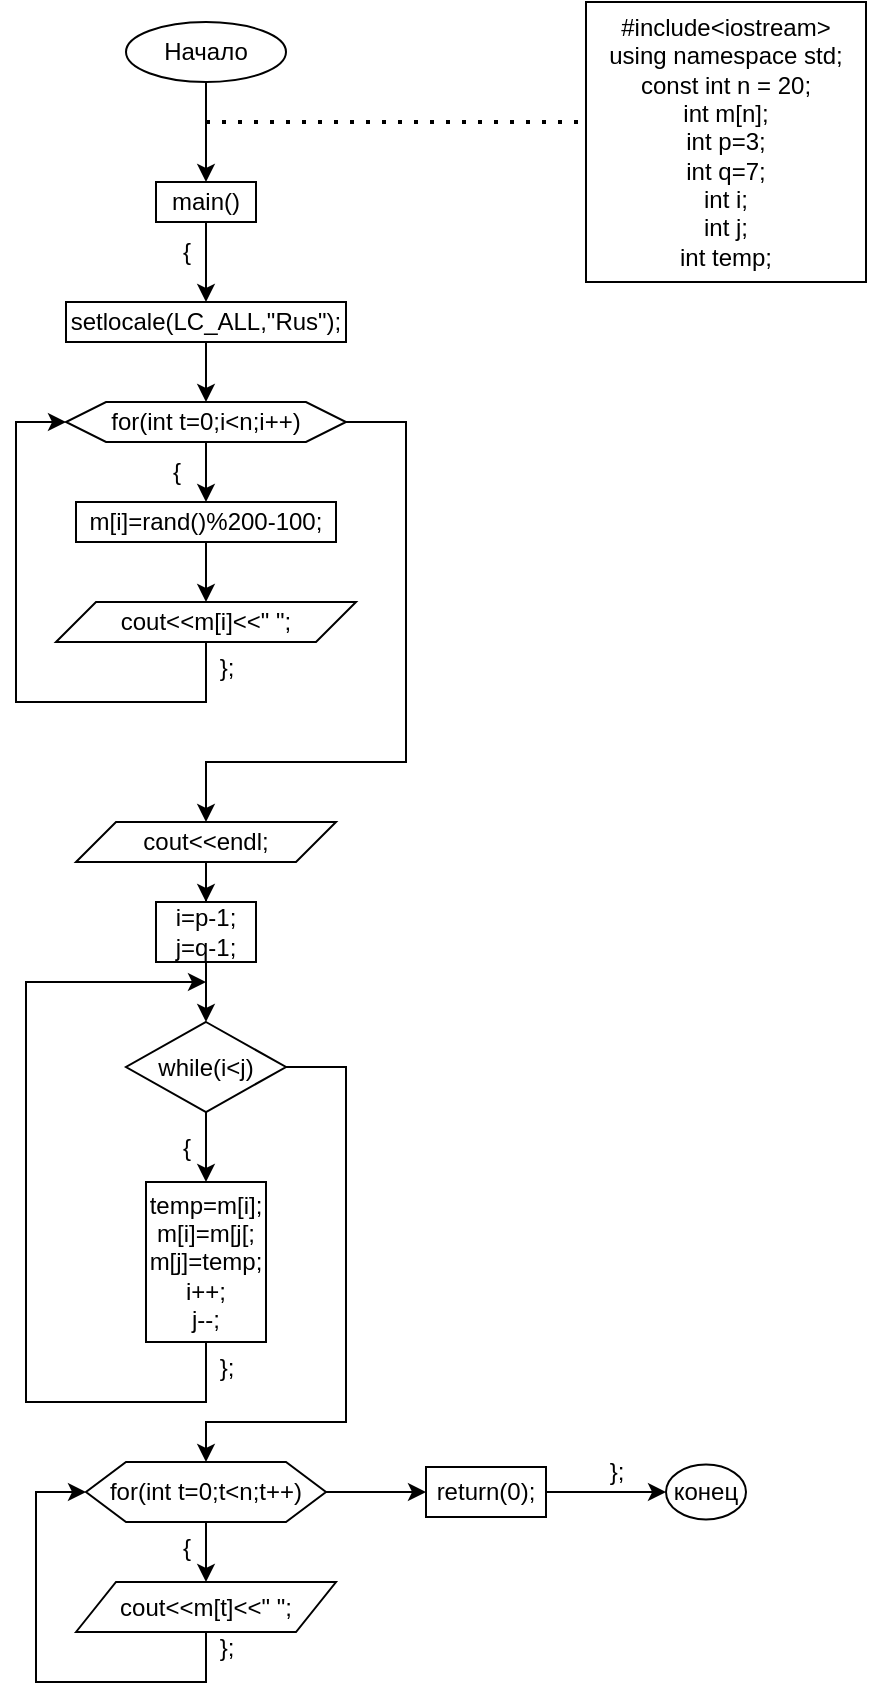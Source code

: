 <mxfile version="22.1.2" type="device">
  <diagram id="C5RBs43oDa-KdzZeNtuy" name="Page-1">
    <mxGraphModel dx="1780" dy="864" grid="1" gridSize="10" guides="1" tooltips="1" connect="1" arrows="1" fold="1" page="1" pageScale="1" pageWidth="827" pageHeight="1169" math="0" shadow="0">
      <root>
        <mxCell id="WIyWlLk6GJQsqaUBKTNV-0" />
        <mxCell id="WIyWlLk6GJQsqaUBKTNV-1" parent="WIyWlLk6GJQsqaUBKTNV-0" />
        <mxCell id="v-dNHV7s0jWdKENIAIiw-3" style="edgeStyle=orthogonalEdgeStyle;rounded=0;orthogonalLoop=1;jettySize=auto;html=1;entryX=0.5;entryY=0;entryDx=0;entryDy=0;" edge="1" parent="WIyWlLk6GJQsqaUBKTNV-1" source="v-dNHV7s0jWdKENIAIiw-1" target="v-dNHV7s0jWdKENIAIiw-2">
          <mxGeometry relative="1" as="geometry" />
        </mxCell>
        <mxCell id="v-dNHV7s0jWdKENIAIiw-1" value="Начало" style="ellipse;whiteSpace=wrap;html=1;" vertex="1" parent="WIyWlLk6GJQsqaUBKTNV-1">
          <mxGeometry x="330" y="20" width="80" height="30" as="geometry" />
        </mxCell>
        <mxCell id="v-dNHV7s0jWdKENIAIiw-7" value="" style="edgeStyle=orthogonalEdgeStyle;rounded=0;orthogonalLoop=1;jettySize=auto;html=1;" edge="1" parent="WIyWlLk6GJQsqaUBKTNV-1" source="v-dNHV7s0jWdKENIAIiw-2" target="v-dNHV7s0jWdKENIAIiw-6">
          <mxGeometry relative="1" as="geometry" />
        </mxCell>
        <mxCell id="v-dNHV7s0jWdKENIAIiw-2" value="main()" style="rounded=0;whiteSpace=wrap;html=1;" vertex="1" parent="WIyWlLk6GJQsqaUBKTNV-1">
          <mxGeometry x="345" y="100" width="50" height="20" as="geometry" />
        </mxCell>
        <mxCell id="v-dNHV7s0jWdKENIAIiw-4" value="" style="endArrow=none;dashed=1;html=1;dashPattern=1 3;strokeWidth=2;rounded=0;" edge="1" parent="WIyWlLk6GJQsqaUBKTNV-1">
          <mxGeometry width="50" height="50" relative="1" as="geometry">
            <mxPoint x="370" y="70" as="sourcePoint" />
            <mxPoint x="560" y="70" as="targetPoint" />
          </mxGeometry>
        </mxCell>
        <mxCell id="v-dNHV7s0jWdKENIAIiw-5" value="#include&amp;lt;iostream&amp;gt;&lt;br&gt;using namespace std;&lt;br&gt;const int n = 20;&lt;br&gt;int m[n];&lt;br&gt;int p=3;&lt;br&gt;int q=7;&lt;br&gt;int i;&lt;br&gt;int j;&lt;br&gt;int temp;" style="whiteSpace=wrap;html=1;aspect=fixed;" vertex="1" parent="WIyWlLk6GJQsqaUBKTNV-1">
          <mxGeometry x="560" y="10" width="140" height="140" as="geometry" />
        </mxCell>
        <mxCell id="v-dNHV7s0jWdKENIAIiw-9" value="" style="edgeStyle=orthogonalEdgeStyle;rounded=0;orthogonalLoop=1;jettySize=auto;html=1;" edge="1" parent="WIyWlLk6GJQsqaUBKTNV-1" source="v-dNHV7s0jWdKENIAIiw-6" target="v-dNHV7s0jWdKENIAIiw-8">
          <mxGeometry relative="1" as="geometry" />
        </mxCell>
        <mxCell id="v-dNHV7s0jWdKENIAIiw-6" value="setlocale(LC_ALL,&quot;Rus&quot;);" style="whiteSpace=wrap;html=1;rounded=0;" vertex="1" parent="WIyWlLk6GJQsqaUBKTNV-1">
          <mxGeometry x="300" y="160" width="140" height="20" as="geometry" />
        </mxCell>
        <mxCell id="v-dNHV7s0jWdKENIAIiw-11" value="" style="edgeStyle=orthogonalEdgeStyle;rounded=0;orthogonalLoop=1;jettySize=auto;html=1;" edge="1" parent="WIyWlLk6GJQsqaUBKTNV-1" source="v-dNHV7s0jWdKENIAIiw-8" target="v-dNHV7s0jWdKENIAIiw-10">
          <mxGeometry relative="1" as="geometry" />
        </mxCell>
        <mxCell id="v-dNHV7s0jWdKENIAIiw-17" style="edgeStyle=orthogonalEdgeStyle;rounded=0;orthogonalLoop=1;jettySize=auto;html=1;" edge="1" parent="WIyWlLk6GJQsqaUBKTNV-1" source="v-dNHV7s0jWdKENIAIiw-8">
          <mxGeometry relative="1" as="geometry">
            <mxPoint x="370" y="420" as="targetPoint" />
            <Array as="points">
              <mxPoint x="470" y="220" />
              <mxPoint x="470" y="390" />
              <mxPoint x="370" y="390" />
            </Array>
          </mxGeometry>
        </mxCell>
        <mxCell id="v-dNHV7s0jWdKENIAIiw-8" value="for(int t=0;i&amp;lt;n;i++)" style="shape=hexagon;perimeter=hexagonPerimeter2;whiteSpace=wrap;html=1;fixedSize=1;rounded=0;" vertex="1" parent="WIyWlLk6GJQsqaUBKTNV-1">
          <mxGeometry x="300" y="210" width="140" height="20" as="geometry" />
        </mxCell>
        <mxCell id="v-dNHV7s0jWdKENIAIiw-13" value="" style="edgeStyle=orthogonalEdgeStyle;rounded=0;orthogonalLoop=1;jettySize=auto;html=1;" edge="1" parent="WIyWlLk6GJQsqaUBKTNV-1" source="v-dNHV7s0jWdKENIAIiw-10" target="v-dNHV7s0jWdKENIAIiw-12">
          <mxGeometry relative="1" as="geometry" />
        </mxCell>
        <mxCell id="v-dNHV7s0jWdKENIAIiw-10" value="m[i]=rand()%200-100;" style="whiteSpace=wrap;html=1;rounded=0;" vertex="1" parent="WIyWlLk6GJQsqaUBKTNV-1">
          <mxGeometry x="305" y="260" width="130" height="20" as="geometry" />
        </mxCell>
        <mxCell id="v-dNHV7s0jWdKENIAIiw-14" style="edgeStyle=orthogonalEdgeStyle;rounded=0;orthogonalLoop=1;jettySize=auto;html=1;entryX=0;entryY=0.5;entryDx=0;entryDy=0;" edge="1" parent="WIyWlLk6GJQsqaUBKTNV-1" source="v-dNHV7s0jWdKENIAIiw-12" target="v-dNHV7s0jWdKENIAIiw-8">
          <mxGeometry relative="1" as="geometry">
            <Array as="points">
              <mxPoint x="370" y="360" />
              <mxPoint x="275" y="360" />
              <mxPoint x="275" y="220" />
            </Array>
          </mxGeometry>
        </mxCell>
        <mxCell id="v-dNHV7s0jWdKENIAIiw-12" value="cout&amp;lt;&amp;lt;m[i]&amp;lt;&amp;lt;&quot; &quot;;" style="shape=parallelogram;perimeter=parallelogramPerimeter;whiteSpace=wrap;html=1;fixedSize=1;rounded=0;" vertex="1" parent="WIyWlLk6GJQsqaUBKTNV-1">
          <mxGeometry x="295" y="310" width="150" height="20" as="geometry" />
        </mxCell>
        <mxCell id="v-dNHV7s0jWdKENIAIiw-20" value="" style="edgeStyle=orthogonalEdgeStyle;rounded=0;orthogonalLoop=1;jettySize=auto;html=1;" edge="1" parent="WIyWlLk6GJQsqaUBKTNV-1" source="v-dNHV7s0jWdKENIAIiw-18" target="v-dNHV7s0jWdKENIAIiw-19">
          <mxGeometry relative="1" as="geometry" />
        </mxCell>
        <mxCell id="v-dNHV7s0jWdKENIAIiw-18" value="cout&amp;lt;&amp;lt;endl;" style="shape=parallelogram;perimeter=parallelogramPerimeter;whiteSpace=wrap;html=1;fixedSize=1;" vertex="1" parent="WIyWlLk6GJQsqaUBKTNV-1">
          <mxGeometry x="305" y="420" width="130" height="20" as="geometry" />
        </mxCell>
        <mxCell id="v-dNHV7s0jWdKENIAIiw-22" value="" style="edgeStyle=orthogonalEdgeStyle;rounded=0;orthogonalLoop=1;jettySize=auto;html=1;" edge="1" parent="WIyWlLk6GJQsqaUBKTNV-1" source="v-dNHV7s0jWdKENIAIiw-19" target="v-dNHV7s0jWdKENIAIiw-21">
          <mxGeometry relative="1" as="geometry" />
        </mxCell>
        <mxCell id="v-dNHV7s0jWdKENIAIiw-19" value="i=p-1;&lt;br&gt;j=q-1;" style="whiteSpace=wrap;html=1;" vertex="1" parent="WIyWlLk6GJQsqaUBKTNV-1">
          <mxGeometry x="345" y="460" width="50" height="30" as="geometry" />
        </mxCell>
        <mxCell id="v-dNHV7s0jWdKENIAIiw-24" value="" style="edgeStyle=orthogonalEdgeStyle;rounded=0;orthogonalLoop=1;jettySize=auto;html=1;" edge="1" parent="WIyWlLk6GJQsqaUBKTNV-1" source="v-dNHV7s0jWdKENIAIiw-21" target="v-dNHV7s0jWdKENIAIiw-23">
          <mxGeometry relative="1" as="geometry" />
        </mxCell>
        <mxCell id="v-dNHV7s0jWdKENIAIiw-27" style="edgeStyle=orthogonalEdgeStyle;rounded=0;orthogonalLoop=1;jettySize=auto;html=1;" edge="1" parent="WIyWlLk6GJQsqaUBKTNV-1" source="v-dNHV7s0jWdKENIAIiw-21">
          <mxGeometry relative="1" as="geometry">
            <mxPoint x="370" y="740" as="targetPoint" />
            <Array as="points">
              <mxPoint x="440" y="543" />
              <mxPoint x="440" y="720" />
              <mxPoint x="370" y="720" />
            </Array>
          </mxGeometry>
        </mxCell>
        <mxCell id="v-dNHV7s0jWdKENIAIiw-21" value="while(i&amp;lt;j)" style="rhombus;whiteSpace=wrap;html=1;" vertex="1" parent="WIyWlLk6GJQsqaUBKTNV-1">
          <mxGeometry x="330" y="520" width="80" height="45" as="geometry" />
        </mxCell>
        <mxCell id="v-dNHV7s0jWdKENIAIiw-25" style="edgeStyle=orthogonalEdgeStyle;rounded=0;orthogonalLoop=1;jettySize=auto;html=1;" edge="1" parent="WIyWlLk6GJQsqaUBKTNV-1" source="v-dNHV7s0jWdKENIAIiw-23">
          <mxGeometry relative="1" as="geometry">
            <mxPoint x="370" y="500" as="targetPoint" />
            <Array as="points">
              <mxPoint x="370" y="710" />
              <mxPoint x="280" y="710" />
              <mxPoint x="280" y="500" />
            </Array>
          </mxGeometry>
        </mxCell>
        <mxCell id="v-dNHV7s0jWdKENIAIiw-23" value="temp=m[i];&lt;br&gt;m[i]=m[j[;&lt;br&gt;m[j]=temp;&lt;br&gt;i++;&lt;br&gt;j--;" style="whiteSpace=wrap;html=1;" vertex="1" parent="WIyWlLk6GJQsqaUBKTNV-1">
          <mxGeometry x="340" y="600" width="60" height="80" as="geometry" />
        </mxCell>
        <mxCell id="v-dNHV7s0jWdKENIAIiw-31" value="" style="edgeStyle=orthogonalEdgeStyle;rounded=0;orthogonalLoop=1;jettySize=auto;html=1;" edge="1" parent="WIyWlLk6GJQsqaUBKTNV-1" source="v-dNHV7s0jWdKENIAIiw-29" target="v-dNHV7s0jWdKENIAIiw-30">
          <mxGeometry relative="1" as="geometry" />
        </mxCell>
        <mxCell id="v-dNHV7s0jWdKENIAIiw-34" value="" style="edgeStyle=orthogonalEdgeStyle;rounded=0;orthogonalLoop=1;jettySize=auto;html=1;" edge="1" parent="WIyWlLk6GJQsqaUBKTNV-1" source="v-dNHV7s0jWdKENIAIiw-29" target="v-dNHV7s0jWdKENIAIiw-33">
          <mxGeometry relative="1" as="geometry" />
        </mxCell>
        <mxCell id="v-dNHV7s0jWdKENIAIiw-29" value="for(int t=0;t&amp;lt;n;t++)" style="shape=hexagon;perimeter=hexagonPerimeter2;whiteSpace=wrap;html=1;fixedSize=1;" vertex="1" parent="WIyWlLk6GJQsqaUBKTNV-1">
          <mxGeometry x="310" y="740" width="120" height="30" as="geometry" />
        </mxCell>
        <mxCell id="v-dNHV7s0jWdKENIAIiw-32" style="edgeStyle=orthogonalEdgeStyle;rounded=0;orthogonalLoop=1;jettySize=auto;html=1;entryX=0;entryY=0.5;entryDx=0;entryDy=0;" edge="1" parent="WIyWlLk6GJQsqaUBKTNV-1" source="v-dNHV7s0jWdKENIAIiw-30" target="v-dNHV7s0jWdKENIAIiw-29">
          <mxGeometry relative="1" as="geometry">
            <Array as="points">
              <mxPoint x="370" y="850" />
              <mxPoint x="285" y="850" />
              <mxPoint x="285" y="755" />
            </Array>
          </mxGeometry>
        </mxCell>
        <mxCell id="v-dNHV7s0jWdKENIAIiw-30" value="cout&amp;lt;&amp;lt;m[t]&amp;lt;&amp;lt;&quot; &quot;;" style="shape=parallelogram;perimeter=parallelogramPerimeter;whiteSpace=wrap;html=1;fixedSize=1;" vertex="1" parent="WIyWlLk6GJQsqaUBKTNV-1">
          <mxGeometry x="305" y="800" width="130" height="25" as="geometry" />
        </mxCell>
        <mxCell id="v-dNHV7s0jWdKENIAIiw-36" value="" style="edgeStyle=orthogonalEdgeStyle;rounded=0;orthogonalLoop=1;jettySize=auto;html=1;" edge="1" parent="WIyWlLk6GJQsqaUBKTNV-1" source="v-dNHV7s0jWdKENIAIiw-33" target="v-dNHV7s0jWdKENIAIiw-35">
          <mxGeometry relative="1" as="geometry" />
        </mxCell>
        <mxCell id="v-dNHV7s0jWdKENIAIiw-33" value="return(0);" style="whiteSpace=wrap;html=1;" vertex="1" parent="WIyWlLk6GJQsqaUBKTNV-1">
          <mxGeometry x="480" y="742.5" width="60" height="25" as="geometry" />
        </mxCell>
        <mxCell id="v-dNHV7s0jWdKENIAIiw-35" value="конец" style="ellipse;whiteSpace=wrap;html=1;" vertex="1" parent="WIyWlLk6GJQsqaUBKTNV-1">
          <mxGeometry x="600" y="741.25" width="40" height="27.5" as="geometry" />
        </mxCell>
        <mxCell id="v-dNHV7s0jWdKENIAIiw-37" value="{" style="text;html=1;align=center;verticalAlign=middle;resizable=0;points=[];autosize=1;strokeColor=none;fillColor=none;" vertex="1" parent="WIyWlLk6GJQsqaUBKTNV-1">
          <mxGeometry x="345" y="120" width="30" height="30" as="geometry" />
        </mxCell>
        <mxCell id="v-dNHV7s0jWdKENIAIiw-38" value="};" style="text;html=1;align=center;verticalAlign=middle;resizable=0;points=[];autosize=1;strokeColor=none;fillColor=none;" vertex="1" parent="WIyWlLk6GJQsqaUBKTNV-1">
          <mxGeometry x="560" y="730" width="30" height="30" as="geometry" />
        </mxCell>
        <mxCell id="v-dNHV7s0jWdKENIAIiw-39" value="{" style="text;html=1;align=center;verticalAlign=middle;resizable=0;points=[];autosize=1;strokeColor=none;fillColor=none;" vertex="1" parent="WIyWlLk6GJQsqaUBKTNV-1">
          <mxGeometry x="340" y="230" width="30" height="30" as="geometry" />
        </mxCell>
        <mxCell id="v-dNHV7s0jWdKENIAIiw-40" value="};" style="text;html=1;align=center;verticalAlign=middle;resizable=0;points=[];autosize=1;strokeColor=none;fillColor=none;" vertex="1" parent="WIyWlLk6GJQsqaUBKTNV-1">
          <mxGeometry x="365" y="328" width="30" height="30" as="geometry" />
        </mxCell>
        <mxCell id="v-dNHV7s0jWdKENIAIiw-41" value="{" style="text;html=1;align=center;verticalAlign=middle;resizable=0;points=[];autosize=1;strokeColor=none;fillColor=none;" vertex="1" parent="WIyWlLk6GJQsqaUBKTNV-1">
          <mxGeometry x="345" y="568" width="30" height="30" as="geometry" />
        </mxCell>
        <mxCell id="v-dNHV7s0jWdKENIAIiw-42" value="};" style="text;html=1;align=center;verticalAlign=middle;resizable=0;points=[];autosize=1;strokeColor=none;fillColor=none;" vertex="1" parent="WIyWlLk6GJQsqaUBKTNV-1">
          <mxGeometry x="365" y="678" width="30" height="30" as="geometry" />
        </mxCell>
        <mxCell id="v-dNHV7s0jWdKENIAIiw-43" value="{" style="text;html=1;align=center;verticalAlign=middle;resizable=0;points=[];autosize=1;strokeColor=none;fillColor=none;" vertex="1" parent="WIyWlLk6GJQsqaUBKTNV-1">
          <mxGeometry x="345" y="768" width="30" height="30" as="geometry" />
        </mxCell>
        <mxCell id="v-dNHV7s0jWdKENIAIiw-44" value="};" style="text;html=1;align=center;verticalAlign=middle;resizable=0;points=[];autosize=1;strokeColor=none;fillColor=none;" vertex="1" parent="WIyWlLk6GJQsqaUBKTNV-1">
          <mxGeometry x="365" y="818" width="30" height="30" as="geometry" />
        </mxCell>
      </root>
    </mxGraphModel>
  </diagram>
</mxfile>
